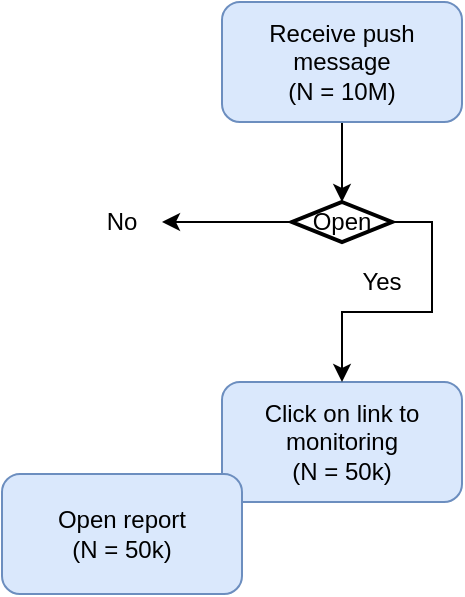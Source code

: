 <mxfile version="13.6.5" type="github">
  <diagram id="wmqv1iFFO38fnpzEHn-s" name="Page-1">
    <mxGraphModel dx="503" dy="1536" grid="1" gridSize="10" guides="1" tooltips="1" connect="1" arrows="1" fold="1" page="1" pageScale="1" pageWidth="827" pageHeight="1169" math="0" shadow="0">
      <root>
        <mxCell id="0" />
        <mxCell id="1" parent="0" />
        <mxCell id="JsFcr4rtg8s_-A217rBF-8" style="edgeStyle=orthogonalEdgeStyle;rounded=0;orthogonalLoop=1;jettySize=auto;html=1;exitX=0.5;exitY=1;exitDx=0;exitDy=0;entryX=0.5;entryY=0;entryDx=0;entryDy=0;entryPerimeter=0;" edge="1" parent="1" source="JsFcr4rtg8s_-A217rBF-1" target="JsFcr4rtg8s_-A217rBF-7">
          <mxGeometry relative="1" as="geometry" />
        </mxCell>
        <mxCell id="JsFcr4rtg8s_-A217rBF-1" value="Receive push message&lt;br&gt;(N = 10M)" style="rounded=1;whiteSpace=wrap;html=1;fillColor=#dae8fc;strokeColor=#6c8ebf;" vertex="1" parent="1">
          <mxGeometry x="340" y="-880" width="120" height="60" as="geometry" />
        </mxCell>
        <mxCell id="JsFcr4rtg8s_-A217rBF-2" value="Click on link to monitoring&lt;br&gt;(N = 50k)" style="rounded=1;whiteSpace=wrap;html=1;fillColor=#dae8fc;strokeColor=#6c8ebf;" vertex="1" parent="1">
          <mxGeometry x="340" y="-690" width="120" height="60" as="geometry" />
        </mxCell>
        <mxCell id="JsFcr4rtg8s_-A217rBF-3" value="Open report&lt;br&gt;(N = 50k)" style="rounded=1;whiteSpace=wrap;html=1;fillColor=#dae8fc;strokeColor=#6c8ebf;" vertex="1" parent="1">
          <mxGeometry x="230" y="-644" width="120" height="60" as="geometry" />
        </mxCell>
        <mxCell id="JsFcr4rtg8s_-A217rBF-9" style="edgeStyle=orthogonalEdgeStyle;rounded=0;orthogonalLoop=1;jettySize=auto;html=1;exitX=1;exitY=0.5;exitDx=0;exitDy=0;exitPerimeter=0;" edge="1" parent="1" source="JsFcr4rtg8s_-A217rBF-7" target="JsFcr4rtg8s_-A217rBF-2">
          <mxGeometry relative="1" as="geometry" />
        </mxCell>
        <mxCell id="JsFcr4rtg8s_-A217rBF-10" style="edgeStyle=orthogonalEdgeStyle;rounded=0;orthogonalLoop=1;jettySize=auto;html=1;exitX=0;exitY=0.5;exitDx=0;exitDy=0;exitPerimeter=0;" edge="1" parent="1" source="JsFcr4rtg8s_-A217rBF-7" target="JsFcr4rtg8s_-A217rBF-11">
          <mxGeometry relative="1" as="geometry">
            <mxPoint x="240" y="-749.952" as="targetPoint" />
          </mxGeometry>
        </mxCell>
        <mxCell id="JsFcr4rtg8s_-A217rBF-7" value="Open" style="strokeWidth=2;html=1;shape=mxgraph.flowchart.decision;whiteSpace=wrap;" vertex="1" parent="1">
          <mxGeometry x="375" y="-780" width="50" height="20" as="geometry" />
        </mxCell>
        <mxCell id="JsFcr4rtg8s_-A217rBF-11" value="No" style="text;html=1;strokeColor=none;fillColor=none;align=center;verticalAlign=middle;whiteSpace=wrap;rounded=0;" vertex="1" parent="1">
          <mxGeometry x="270" y="-780.002" width="40" height="20" as="geometry" />
        </mxCell>
        <mxCell id="JsFcr4rtg8s_-A217rBF-12" value="Yes" style="text;html=1;strokeColor=none;fillColor=none;align=center;verticalAlign=middle;whiteSpace=wrap;rounded=0;" vertex="1" parent="1">
          <mxGeometry x="400" y="-750" width="40" height="20" as="geometry" />
        </mxCell>
      </root>
    </mxGraphModel>
  </diagram>
</mxfile>
